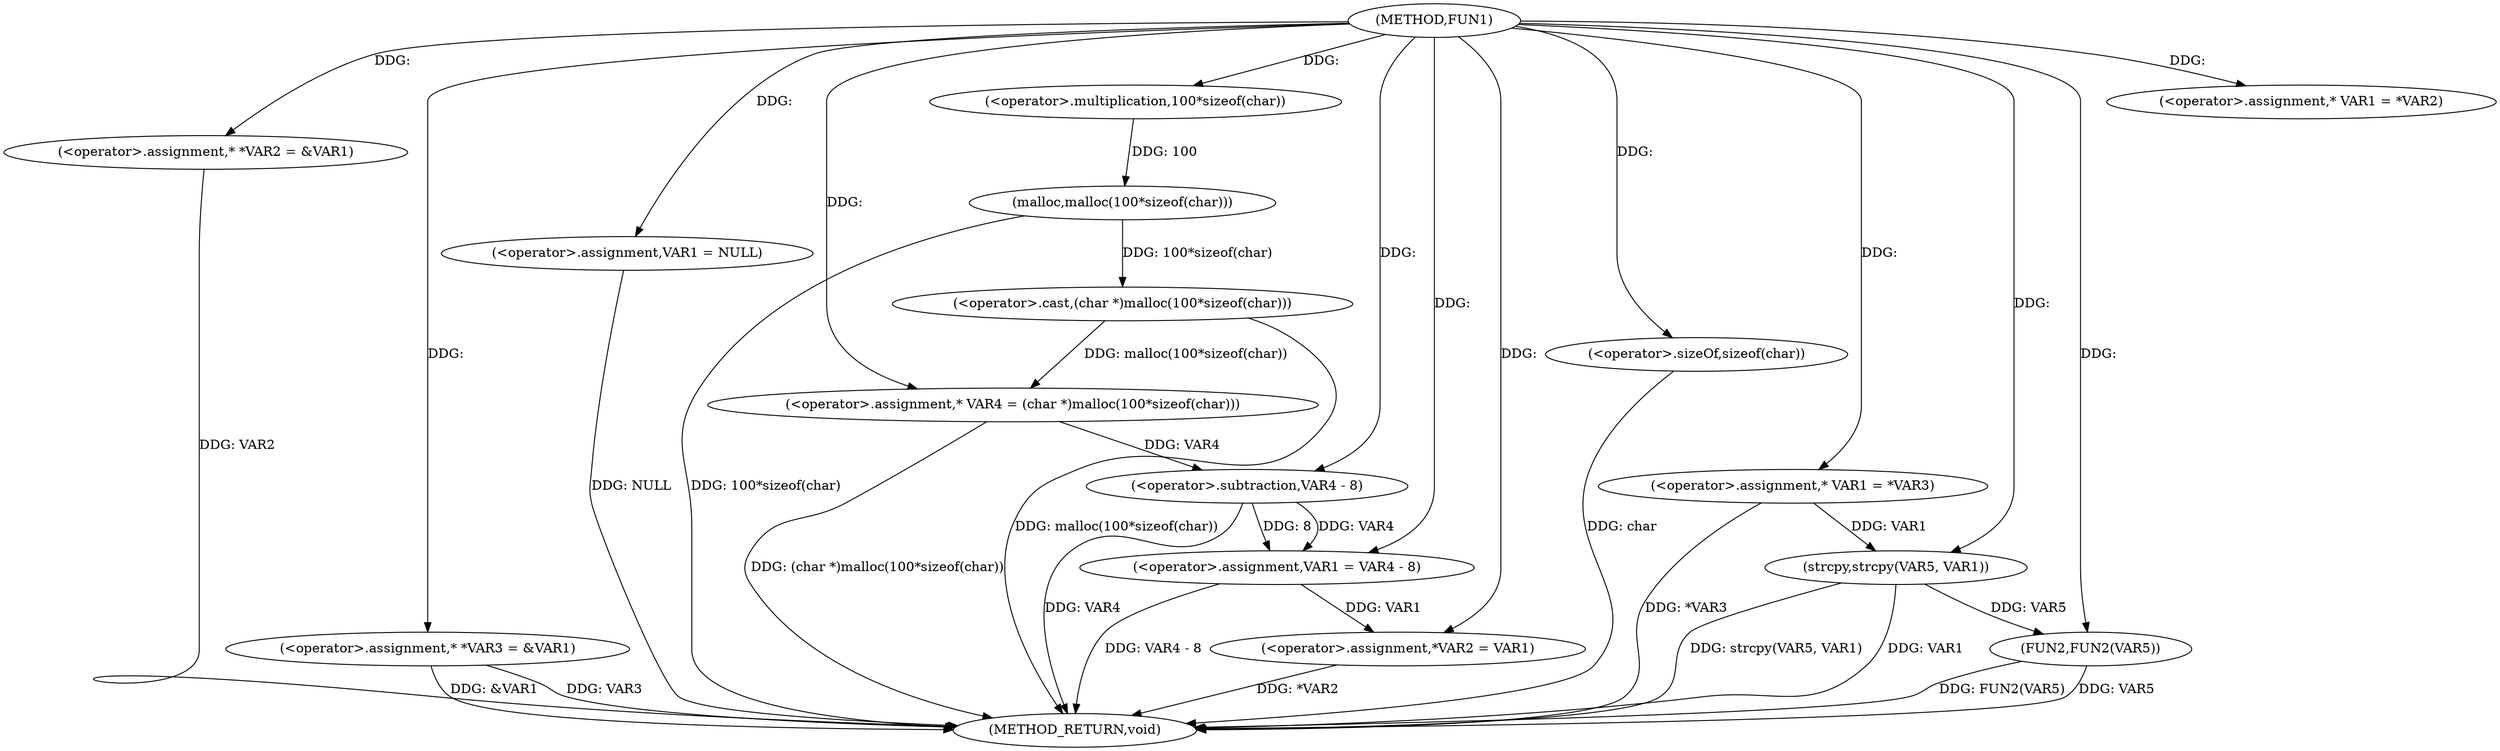 digraph FUN1 {  
"1000100" [label = "(METHOD,FUN1)" ]
"1000155" [label = "(METHOD_RETURN,void)" ]
"1000104" [label = "(<operator>.assignment,* *VAR2 = &VAR1)" ]
"1000109" [label = "(<operator>.assignment,* *VAR3 = &VAR1)" ]
"1000113" [label = "(<operator>.assignment,VAR1 = NULL)" ]
"1000118" [label = "(<operator>.assignment,* VAR1 = *VAR2)" ]
"1000124" [label = "(<operator>.assignment,* VAR4 = (char *)malloc(100*sizeof(char)))" ]
"1000126" [label = "(<operator>.cast,(char *)malloc(100*sizeof(char)))" ]
"1000128" [label = "(malloc,malloc(100*sizeof(char)))" ]
"1000129" [label = "(<operator>.multiplication,100*sizeof(char))" ]
"1000131" [label = "(<operator>.sizeOf,sizeof(char))" ]
"1000133" [label = "(<operator>.assignment,VAR1 = VAR4 - 8)" ]
"1000135" [label = "(<operator>.subtraction,VAR4 - 8)" ]
"1000138" [label = "(<operator>.assignment,*VAR2 = VAR1)" ]
"1000144" [label = "(<operator>.assignment,* VAR1 = *VAR3)" ]
"1000150" [label = "(strcpy,strcpy(VAR5, VAR1))" ]
"1000153" [label = "(FUN2,FUN2(VAR5))" ]
  "1000124" -> "1000155"  [ label = "DDG: (char *)malloc(100*sizeof(char))"] 
  "1000104" -> "1000155"  [ label = "DDG: VAR2"] 
  "1000150" -> "1000155"  [ label = "DDG: VAR1"] 
  "1000113" -> "1000155"  [ label = "DDG: NULL"] 
  "1000153" -> "1000155"  [ label = "DDG: FUN2(VAR5)"] 
  "1000153" -> "1000155"  [ label = "DDG: VAR5"] 
  "1000135" -> "1000155"  [ label = "DDG: VAR4"] 
  "1000150" -> "1000155"  [ label = "DDG: strcpy(VAR5, VAR1)"] 
  "1000144" -> "1000155"  [ label = "DDG: *VAR3"] 
  "1000109" -> "1000155"  [ label = "DDG: &VAR1"] 
  "1000131" -> "1000155"  [ label = "DDG: char"] 
  "1000138" -> "1000155"  [ label = "DDG: *VAR2"] 
  "1000128" -> "1000155"  [ label = "DDG: 100*sizeof(char)"] 
  "1000133" -> "1000155"  [ label = "DDG: VAR4 - 8"] 
  "1000109" -> "1000155"  [ label = "DDG: VAR3"] 
  "1000126" -> "1000155"  [ label = "DDG: malloc(100*sizeof(char))"] 
  "1000100" -> "1000104"  [ label = "DDG: "] 
  "1000100" -> "1000109"  [ label = "DDG: "] 
  "1000100" -> "1000113"  [ label = "DDG: "] 
  "1000100" -> "1000118"  [ label = "DDG: "] 
  "1000126" -> "1000124"  [ label = "DDG: malloc(100*sizeof(char))"] 
  "1000100" -> "1000124"  [ label = "DDG: "] 
  "1000128" -> "1000126"  [ label = "DDG: 100*sizeof(char)"] 
  "1000129" -> "1000128"  [ label = "DDG: 100"] 
  "1000100" -> "1000129"  [ label = "DDG: "] 
  "1000100" -> "1000131"  [ label = "DDG: "] 
  "1000135" -> "1000133"  [ label = "DDG: VAR4"] 
  "1000135" -> "1000133"  [ label = "DDG: 8"] 
  "1000100" -> "1000133"  [ label = "DDG: "] 
  "1000124" -> "1000135"  [ label = "DDG: VAR4"] 
  "1000100" -> "1000135"  [ label = "DDG: "] 
  "1000133" -> "1000138"  [ label = "DDG: VAR1"] 
  "1000100" -> "1000138"  [ label = "DDG: "] 
  "1000100" -> "1000144"  [ label = "DDG: "] 
  "1000100" -> "1000150"  [ label = "DDG: "] 
  "1000144" -> "1000150"  [ label = "DDG: VAR1"] 
  "1000150" -> "1000153"  [ label = "DDG: VAR5"] 
  "1000100" -> "1000153"  [ label = "DDG: "] 
}
